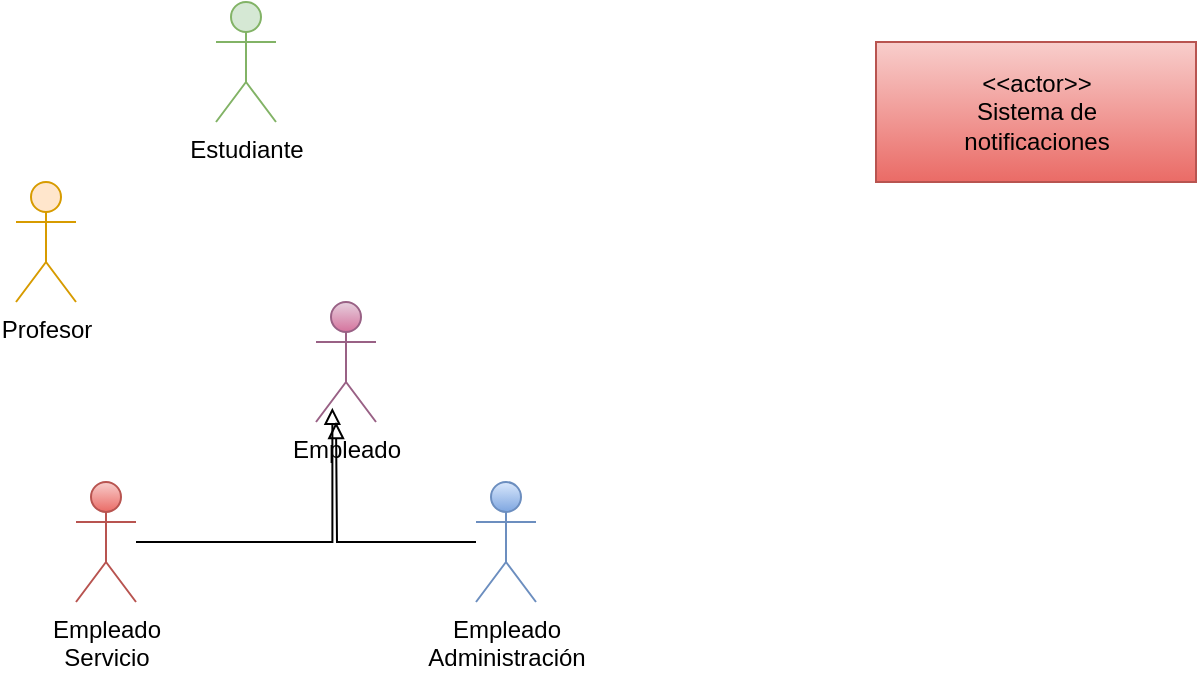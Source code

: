 <mxfile version="20.3.0" type="device" pages="3"><diagram id="e3mdmQrhqBug2cilHzv3" name="Página-1"><mxGraphModel dx="1422" dy="873" grid="1" gridSize="10" guides="1" tooltips="1" connect="1" arrows="1" fold="1" page="1" pageScale="1" pageWidth="827" pageHeight="1169" math="0" shadow="0"><root><mxCell id="0"/><mxCell id="1" parent="0"/><mxCell id="5aCNRDsz7OiOT74trN7l-1" value="Estudiante" style="shape=umlActor;verticalLabelPosition=bottom;verticalAlign=top;html=1;fillColor=#d5e8d4;strokeColor=#82b366;" parent="1" vertex="1"><mxGeometry x="160" y="130" width="30" height="60" as="geometry"/></mxCell><mxCell id="5aCNRDsz7OiOT74trN7l-2" value="Profesor" style="shape=umlActor;verticalLabelPosition=bottom;verticalAlign=top;html=1;fillColor=#ffe6cc;strokeColor=#d79b00;" parent="1" vertex="1"><mxGeometry x="60" y="220" width="30" height="60" as="geometry"/></mxCell><mxCell id="5aCNRDsz7OiOT74trN7l-3" value="Empleado" style="shape=umlActor;verticalLabelPosition=bottom;verticalAlign=top;html=1;fillColor=#e6d0de;strokeColor=#996185;gradientColor=#d5739d;" parent="1" vertex="1"><mxGeometry x="210" y="280" width="30" height="60" as="geometry"/></mxCell><mxCell id="5aCNRDsz7OiOT74trN7l-11" style="edgeStyle=orthogonalEdgeStyle;rounded=0;orthogonalLoop=1;jettySize=auto;html=1;entryX=0.273;entryY=0.882;entryDx=0;entryDy=0;entryPerimeter=0;endArrow=block;endFill=0;" parent="1" source="5aCNRDsz7OiOT74trN7l-4" target="5aCNRDsz7OiOT74trN7l-3" edge="1"><mxGeometry relative="1" as="geometry"/></mxCell><mxCell id="5aCNRDsz7OiOT74trN7l-4" value="Empleado&lt;br&gt;Servicio" style="shape=umlActor;verticalLabelPosition=bottom;verticalAlign=top;html=1;fillColor=#f8cecc;gradientColor=#ea6b66;strokeColor=#b85450;" parent="1" vertex="1"><mxGeometry x="90" y="370" width="30" height="60" as="geometry"/></mxCell><mxCell id="5aCNRDsz7OiOT74trN7l-12" style="edgeStyle=orthogonalEdgeStyle;rounded=0;orthogonalLoop=1;jettySize=auto;html=1;endArrow=block;endFill=0;" parent="1" source="5aCNRDsz7OiOT74trN7l-9" edge="1"><mxGeometry relative="1" as="geometry"><mxPoint x="220" y="340" as="targetPoint"/></mxGeometry></mxCell><mxCell id="5aCNRDsz7OiOT74trN7l-9" value="Empleado&lt;br&gt;Administración" style="shape=umlActor;verticalLabelPosition=bottom;verticalAlign=top;html=1;fillColor=#dae8fc;gradientColor=#7ea6e0;strokeColor=#6c8ebf;" parent="1" vertex="1"><mxGeometry x="290" y="370" width="30" height="60" as="geometry"/></mxCell><mxCell id="5aCNRDsz7OiOT74trN7l-10" value="&amp;lt;&amp;lt;actor&amp;gt;&amp;gt;&lt;br&gt;Sistema de &lt;br&gt;notificaciones" style="html=1;align=center;verticalAlign=middle;dashed=0;fillColor=#f8cecc;gradientColor=#ea6b66;strokeColor=#b85450;" parent="1" vertex="1"><mxGeometry x="490" y="150" width="160" height="70" as="geometry"/></mxCell></root></mxGraphModel></diagram><diagram name="casos uso" id="4E6N6Bi6_euQdh-MwSmC"><mxGraphModel dx="666" dy="415" grid="1" gridSize="10" guides="1" tooltips="1" connect="1" arrows="1" fold="1" page="1" pageScale="1" pageWidth="827" pageHeight="1169" math="0" shadow="0"><root><mxCell id="mIUSNsEf9pM1FsfDUOT8-0"/><mxCell id="mIUSNsEf9pM1FsfDUOT8-1" parent="mIUSNsEf9pM1FsfDUOT8-0"/><mxCell id="mIUSNsEf9pM1FsfDUOT8-2" value="Estudiante" style="shape=umlActor;verticalLabelPosition=bottom;verticalAlign=top;html=1;" vertex="1" parent="mIUSNsEf9pM1FsfDUOT8-1"><mxGeometry x="630" y="255" width="30" height="60" as="geometry"/></mxCell><mxCell id="mIUSNsEf9pM1FsfDUOT8-3" value="Profesor" style="shape=umlActor;verticalLabelPosition=bottom;verticalAlign=top;html=1;" vertex="1" parent="mIUSNsEf9pM1FsfDUOT8-1"><mxGeometry x="60" y="220" width="30" height="60" as="geometry"/></mxCell><mxCell id="hU88sZ7wc4EliQ9eYCmX-10" style="rounded=0;orthogonalLoop=1;jettySize=auto;html=1;endArrow=none;endFill=0;" edge="1" parent="mIUSNsEf9pM1FsfDUOT8-1" source="mIUSNsEf9pM1FsfDUOT8-4" target="hU88sZ7wc4EliQ9eYCmX-1"><mxGeometry relative="1" as="geometry"/></mxCell><mxCell id="hU88sZ7wc4EliQ9eYCmX-13" style="edgeStyle=none;rounded=0;orthogonalLoop=1;jettySize=auto;html=1;entryX=0.231;entryY=0.949;entryDx=0;entryDy=0;entryPerimeter=0;strokeWidth=1;endArrow=none;endFill=0;" edge="1" parent="mIUSNsEf9pM1FsfDUOT8-1" source="mIUSNsEf9pM1FsfDUOT8-4" target="hU88sZ7wc4EliQ9eYCmX-0"><mxGeometry relative="1" as="geometry"/></mxCell><mxCell id="hU88sZ7wc4EliQ9eYCmX-14" style="edgeStyle=none;rounded=0;orthogonalLoop=1;jettySize=auto;html=1;strokeWidth=1;endArrow=none;endFill=0;" edge="1" parent="mIUSNsEf9pM1FsfDUOT8-1" source="mIUSNsEf9pM1FsfDUOT8-4" target="hU88sZ7wc4EliQ9eYCmX-2"><mxGeometry relative="1" as="geometry"/></mxCell><mxCell id="mIUSNsEf9pM1FsfDUOT8-4" value="Empleado" style="shape=umlActor;verticalLabelPosition=bottom;verticalAlign=top;html=1;" vertex="1" parent="mIUSNsEf9pM1FsfDUOT8-1"><mxGeometry x="140" y="330" width="30" height="60" as="geometry"/></mxCell><mxCell id="mIUSNsEf9pM1FsfDUOT8-5" style="edgeStyle=orthogonalEdgeStyle;rounded=0;orthogonalLoop=1;jettySize=auto;html=1;entryX=0.273;entryY=0.882;entryDx=0;entryDy=0;entryPerimeter=0;endArrow=block;endFill=0;" edge="1" parent="mIUSNsEf9pM1FsfDUOT8-1" source="mIUSNsEf9pM1FsfDUOT8-6" target="mIUSNsEf9pM1FsfDUOT8-4"><mxGeometry relative="1" as="geometry"/></mxCell><mxCell id="mIUSNsEf9pM1FsfDUOT8-6" value="Empleado&lt;br&gt;Servicio" style="shape=umlActor;verticalLabelPosition=bottom;verticalAlign=top;html=1;" vertex="1" parent="mIUSNsEf9pM1FsfDUOT8-1"><mxGeometry x="20" y="420" width="30" height="60" as="geometry"/></mxCell><mxCell id="mIUSNsEf9pM1FsfDUOT8-7" style="edgeStyle=orthogonalEdgeStyle;rounded=0;orthogonalLoop=1;jettySize=auto;html=1;endArrow=block;endFill=0;" edge="1" parent="mIUSNsEf9pM1FsfDUOT8-1" source="mIUSNsEf9pM1FsfDUOT8-8"><mxGeometry relative="1" as="geometry"><mxPoint x="150" y="390" as="targetPoint"/></mxGeometry></mxCell><mxCell id="mIUSNsEf9pM1FsfDUOT8-8" value="Empleado&lt;br&gt;Administración" style="shape=umlActor;verticalLabelPosition=bottom;verticalAlign=top;html=1;" vertex="1" parent="mIUSNsEf9pM1FsfDUOT8-1"><mxGeometry x="220" y="420" width="30" height="60" as="geometry"/></mxCell><mxCell id="mIUSNsEf9pM1FsfDUOT8-9" value="&amp;lt;&amp;lt;actor&amp;gt;&amp;gt;&lt;br&gt;Sistema de &lt;br&gt;notificaciones" style="html=1;align=center;verticalAlign=middle;dashed=0;" vertex="1" parent="mIUSNsEf9pM1FsfDUOT8-1"><mxGeometry x="520" y="170" width="160" height="70" as="geometry"/></mxCell><mxCell id="hU88sZ7wc4EliQ9eYCmX-15" style="edgeStyle=none;rounded=0;orthogonalLoop=1;jettySize=auto;html=1;entryX=0.425;entryY=0.344;entryDx=0;entryDy=0;entryPerimeter=0;strokeWidth=1;endArrow=none;endFill=0;" edge="1" parent="mIUSNsEf9pM1FsfDUOT8-1" source="hU88sZ7wc4EliQ9eYCmX-0" target="mIUSNsEf9pM1FsfDUOT8-2"><mxGeometry relative="1" as="geometry"/></mxCell><mxCell id="hU88sZ7wc4EliQ9eYCmX-0" value="registrarse" style="ellipse;whiteSpace=wrap;html=1;" vertex="1" parent="mIUSNsEf9pM1FsfDUOT8-1"><mxGeometry x="200" y="140" width="110" height="50" as="geometry"/></mxCell><mxCell id="hU88sZ7wc4EliQ9eYCmX-16" style="edgeStyle=none;rounded=0;orthogonalLoop=1;jettySize=auto;html=1;entryX=0.5;entryY=0.5;entryDx=0;entryDy=0;entryPerimeter=0;strokeWidth=1;endArrow=none;endFill=0;" edge="1" parent="mIUSNsEf9pM1FsfDUOT8-1" source="hU88sZ7wc4EliQ9eYCmX-1" target="mIUSNsEf9pM1FsfDUOT8-2"><mxGeometry relative="1" as="geometry"/></mxCell><mxCell id="hU88sZ7wc4EliQ9eYCmX-1" value="matricularse" style="ellipse;whiteSpace=wrap;html=1;" vertex="1" parent="mIUSNsEf9pM1FsfDUOT8-1"><mxGeometry x="250" y="230" width="110" height="50" as="geometry"/></mxCell><mxCell id="hU88sZ7wc4EliQ9eYCmX-17" style="edgeStyle=none;rounded=0;orthogonalLoop=1;jettySize=auto;html=1;entryX=0.5;entryY=0.5;entryDx=0;entryDy=0;entryPerimeter=0;strokeWidth=1;endArrow=none;endFill=0;" edge="1" parent="mIUSNsEf9pM1FsfDUOT8-1" source="hU88sZ7wc4EliQ9eYCmX-2" target="mIUSNsEf9pM1FsfDUOT8-2"><mxGeometry relative="1" as="geometry"/></mxCell><mxCell id="hU88sZ7wc4EliQ9eYCmX-2" value="retirarse" style="ellipse;whiteSpace=wrap;html=1;" vertex="1" parent="mIUSNsEf9pM1FsfDUOT8-1"><mxGeometry x="320" y="300" width="110" height="50" as="geometry"/></mxCell><mxCell id="hU88sZ7wc4EliQ9eYCmX-3" value="recibe notificacion" style="ellipse;whiteSpace=wrap;html=1;" vertex="1" parent="mIUSNsEf9pM1FsfDUOT8-1"><mxGeometry x="330" y="360" width="110" height="50" as="geometry"/></mxCell><mxCell id="hU88sZ7wc4EliQ9eYCmX-4" value="emite certificado" style="ellipse;whiteSpace=wrap;html=1;" vertex="1" parent="mIUSNsEf9pM1FsfDUOT8-1"><mxGeometry x="340" y="420" width="110" height="50" as="geometry"/></mxCell><mxCell id="hU88sZ7wc4EliQ9eYCmX-5" value="administra datos &lt;br&gt;estudiante" style="ellipse;whiteSpace=wrap;html=1;" vertex="1" parent="mIUSNsEf9pM1FsfDUOT8-1"><mxGeometry x="470" y="260" width="110" height="50" as="geometry"/></mxCell><mxCell id="hU88sZ7wc4EliQ9eYCmX-6" value="emite certifcado" style="ellipse;whiteSpace=wrap;html=1;" vertex="1" parent="mIUSNsEf9pM1FsfDUOT8-1"><mxGeometry x="480" y="320" width="110" height="50" as="geometry"/></mxCell><mxCell id="hU88sZ7wc4EliQ9eYCmX-7" value="emite informacion" style="ellipse;whiteSpace=wrap;html=1;" vertex="1" parent="mIUSNsEf9pM1FsfDUOT8-1"><mxGeometry x="510" y="390" width="110" height="50" as="geometry"/></mxCell><mxCell id="hU88sZ7wc4EliQ9eYCmX-8" value="crfear curso" style="ellipse;whiteSpace=wrap;html=1;" vertex="1" parent="mIUSNsEf9pM1FsfDUOT8-1"><mxGeometry x="520" y="450" width="110" height="50" as="geometry"/></mxCell><mxCell id="hU88sZ7wc4EliQ9eYCmX-9" value="reservar sala conferencia" style="ellipse;whiteSpace=wrap;html=1;" vertex="1" parent="mIUSNsEf9pM1FsfDUOT8-1"><mxGeometry x="520" y="510" width="110" height="50" as="geometry"/></mxCell></root></mxGraphModel></diagram><diagram name="releciones" id="XKB1xR-y-_97KtxSvF_8"><mxGraphModel dx="666" dy="415" grid="1" gridSize="10" guides="1" tooltips="1" connect="1" arrows="1" fold="1" page="1" pageScale="1" pageWidth="827" pageHeight="1169" math="0" shadow="0"><root><mxCell id="AcWYAbj7818jmFN0eI4t-0"/><mxCell id="AcWYAbj7818jmFN0eI4t-1" parent="AcWYAbj7818jmFN0eI4t-0"/><mxCell id="YReMoXyiiRGgBMGk1YcR-2" style="edgeStyle=none;rounded=0;orthogonalLoop=1;jettySize=auto;html=1;strokeWidth=1;endArrow=none;endFill=0;" edge="1" parent="AcWYAbj7818jmFN0eI4t-1" source="AcWYAbj7818jmFN0eI4t-3" target="AcWYAbj7818jmFN0eI4t-23"><mxGeometry relative="1" as="geometry"/></mxCell><mxCell id="AcWYAbj7818jmFN0eI4t-3" value="Profesor" style="shape=umlActor;verticalLabelPosition=bottom;verticalAlign=top;html=1;" vertex="1" parent="AcWYAbj7818jmFN0eI4t-1"><mxGeometry x="50" y="420" width="30" height="60" as="geometry"/></mxCell><mxCell id="YReMoXyiiRGgBMGk1YcR-16" style="edgeStyle=none;rounded=0;orthogonalLoop=1;jettySize=auto;html=1;entryX=0;entryY=0.5;entryDx=0;entryDy=0;strokeWidth=1;endArrow=none;endFill=0;" edge="1" parent="AcWYAbj7818jmFN0eI4t-1" source="AcWYAbj7818jmFN0eI4t-7" target="AcWYAbj7818jmFN0eI4t-22"><mxGeometry relative="1" as="geometry"/></mxCell><mxCell id="AcWYAbj7818jmFN0eI4t-7" value="Empleado" style="shape=umlActor;verticalLabelPosition=bottom;verticalAlign=top;html=1;" vertex="1" parent="AcWYAbj7818jmFN0eI4t-1"><mxGeometry x="90" y="60" width="30" height="60" as="geometry"/></mxCell><mxCell id="AcWYAbj7818jmFN0eI4t-8" style="rounded=0;orthogonalLoop=1;jettySize=auto;html=1;entryX=0.788;entryY=0.791;entryDx=0;entryDy=0;entryPerimeter=0;endArrow=block;endFill=0;" edge="1" parent="AcWYAbj7818jmFN0eI4t-1" source="AcWYAbj7818jmFN0eI4t-9" target="AcWYAbj7818jmFN0eI4t-7"><mxGeometry relative="1" as="geometry"/></mxCell><mxCell id="YReMoXyiiRGgBMGk1YcR-3" style="edgeStyle=none;rounded=0;orthogonalLoop=1;jettySize=auto;html=1;entryX=0;entryY=1;entryDx=0;entryDy=0;strokeWidth=1;endArrow=none;endFill=0;" edge="1" parent="AcWYAbj7818jmFN0eI4t-1" source="AcWYAbj7818jmFN0eI4t-9" target="AcWYAbj7818jmFN0eI4t-21"><mxGeometry relative="1" as="geometry"/></mxCell><mxCell id="AcWYAbj7818jmFN0eI4t-9" value="Empleado&lt;br&gt;Servicio" style="shape=umlActor;verticalLabelPosition=bottom;verticalAlign=top;html=1;" vertex="1" parent="AcWYAbj7818jmFN0eI4t-1"><mxGeometry x="150" y="140" width="30" height="60" as="geometry"/></mxCell><mxCell id="AcWYAbj7818jmFN0eI4t-10" style="rounded=0;orthogonalLoop=1;jettySize=auto;html=1;endArrow=block;endFill=0;entryX=0.273;entryY=0.897;entryDx=0;entryDy=0;entryPerimeter=0;" edge="1" parent="AcWYAbj7818jmFN0eI4t-1" source="AcWYAbj7818jmFN0eI4t-11" target="AcWYAbj7818jmFN0eI4t-7"><mxGeometry relative="1" as="geometry"><mxPoint x="150" y="390" as="targetPoint"/></mxGeometry></mxCell><mxCell id="YReMoXyiiRGgBMGk1YcR-13" style="edgeStyle=none;rounded=0;orthogonalLoop=1;jettySize=auto;html=1;entryX=0;entryY=0.5;entryDx=0;entryDy=0;strokeWidth=1;endArrow=none;endFill=0;" edge="1" parent="AcWYAbj7818jmFN0eI4t-1" source="AcWYAbj7818jmFN0eI4t-11" target="AcWYAbj7818jmFN0eI4t-24"><mxGeometry relative="1" as="geometry"/></mxCell><mxCell id="YReMoXyiiRGgBMGk1YcR-18" style="edgeStyle=none;rounded=0;orthogonalLoop=1;jettySize=auto;html=1;entryX=0;entryY=0.5;entryDx=0;entryDy=0;strokeWidth=1;endArrow=none;endFill=0;" edge="1" parent="AcWYAbj7818jmFN0eI4t-1" source="AcWYAbj7818jmFN0eI4t-11" target="YReMoXyiiRGgBMGk1YcR-17"><mxGeometry relative="1" as="geometry"/></mxCell><mxCell id="AcWYAbj7818jmFN0eI4t-11" value="Empleado&lt;br&gt;Administración" style="shape=umlActor;verticalLabelPosition=bottom;verticalAlign=top;html=1;" vertex="1" parent="AcWYAbj7818jmFN0eI4t-1"><mxGeometry x="50" y="290" width="30" height="60" as="geometry"/></mxCell><mxCell id="YReMoXyiiRGgBMGk1YcR-6" style="edgeStyle=none;rounded=0;orthogonalLoop=1;jettySize=auto;html=1;strokeWidth=1;endArrow=classic;endFill=0;" edge="1" parent="AcWYAbj7818jmFN0eI4t-1" source="AcWYAbj7818jmFN0eI4t-14" target="AcWYAbj7818jmFN0eI4t-21"><mxGeometry relative="1" as="geometry"/></mxCell><mxCell id="YReMoXyiiRGgBMGk1YcR-10" value="&amp;lt;&amp;lt;include&amp;gt;&amp;gt;" style="edgeStyle=none;rounded=0;orthogonalLoop=1;jettySize=auto;html=1;strokeWidth=1;endArrow=open;endFill=0;dashed=1;" edge="1" parent="AcWYAbj7818jmFN0eI4t-1" source="AcWYAbj7818jmFN0eI4t-14" target="AcWYAbj7818jmFN0eI4t-16"><mxGeometry relative="1" as="geometry"/></mxCell><mxCell id="AcWYAbj7818jmFN0eI4t-14" value="registrarse" style="ellipse;whiteSpace=wrap;html=1;" vertex="1" parent="AcWYAbj7818jmFN0eI4t-1"><mxGeometry x="560" y="150" width="110" height="50" as="geometry"/></mxCell><mxCell id="YReMoXyiiRGgBMGk1YcR-5" style="edgeStyle=none;rounded=0;orthogonalLoop=1;jettySize=auto;html=1;strokeWidth=1;endArrow=classic;endFill=0;" edge="1" parent="AcWYAbj7818jmFN0eI4t-1" source="AcWYAbj7818jmFN0eI4t-16" target="AcWYAbj7818jmFN0eI4t-21"><mxGeometry relative="1" as="geometry"/></mxCell><mxCell id="AcWYAbj7818jmFN0eI4t-16" value="matricularse" style="ellipse;whiteSpace=wrap;html=1;" vertex="1" parent="AcWYAbj7818jmFN0eI4t-1"><mxGeometry x="370" y="215" width="110" height="50" as="geometry"/></mxCell><mxCell id="YReMoXyiiRGgBMGk1YcR-4" style="edgeStyle=none;rounded=0;orthogonalLoop=1;jettySize=auto;html=1;strokeWidth=1;endArrow=classic;endFill=0;" edge="1" parent="AcWYAbj7818jmFN0eI4t-1" source="AcWYAbj7818jmFN0eI4t-18" target="AcWYAbj7818jmFN0eI4t-21"><mxGeometry relative="1" as="geometry"/></mxCell><mxCell id="AcWYAbj7818jmFN0eI4t-18" value="retirarse" style="ellipse;whiteSpace=wrap;html=1;" vertex="1" parent="AcWYAbj7818jmFN0eI4t-1"><mxGeometry x="240" y="215" width="110" height="50" as="geometry"/></mxCell><mxCell id="AcWYAbj7818jmFN0eI4t-21" value="{abstract}&lt;br&gt;administra datos &lt;br&gt;estudiante" style="ellipse;whiteSpace=wrap;html=1;" vertex="1" parent="AcWYAbj7818jmFN0eI4t-1"><mxGeometry x="330" y="120" width="110" height="50" as="geometry"/></mxCell><mxCell id="AcWYAbj7818jmFN0eI4t-22" value="emite informacion estudiante" style="ellipse;whiteSpace=wrap;html=1;" vertex="1" parent="AcWYAbj7818jmFN0eI4t-1"><mxGeometry x="340" y="60" width="110" height="50" as="geometry"/></mxCell><mxCell id="AcWYAbj7818jmFN0eI4t-23" value="envia informacion&lt;br&gt;califcaciones" style="ellipse;whiteSpace=wrap;html=1;" vertex="1" parent="AcWYAbj7818jmFN0eI4t-1"><mxGeometry x="290" y="425" width="110" height="50" as="geometry"/></mxCell><mxCell id="YReMoXyiiRGgBMGk1YcR-21" value="&amp;lt;&amp;lt;extends&amp;gt;&amp;gt;" style="edgeStyle=none;rounded=0;orthogonalLoop=1;jettySize=auto;html=1;entryX=0.5;entryY=0;entryDx=0;entryDy=0;strokeWidth=1;endArrow=none;endFill=0;dashed=1;startArrow=open;startFill=0;" edge="1" parent="AcWYAbj7818jmFN0eI4t-1" source="AcWYAbj7818jmFN0eI4t-24" target="AcWYAbj7818jmFN0eI4t-25"><mxGeometry relative="1" as="geometry"/></mxCell><mxCell id="AcWYAbj7818jmFN0eI4t-24" value="crear curso" style="ellipse;whiteSpace=wrap;html=1;" vertex="1" parent="AcWYAbj7818jmFN0eI4t-1"><mxGeometry x="450" y="340" width="110" height="50" as="geometry"/></mxCell><mxCell id="AcWYAbj7818jmFN0eI4t-25" value="reservar sala conferencia" style="ellipse;whiteSpace=wrap;html=1;" vertex="1" parent="AcWYAbj7818jmFN0eI4t-1"><mxGeometry x="440" y="430" width="110" height="50" as="geometry"/></mxCell><mxCell id="YReMoXyiiRGgBMGk1YcR-17" value="emitir certificado" style="ellipse;whiteSpace=wrap;html=1;" vertex="1" parent="AcWYAbj7818jmFN0eI4t-1"><mxGeometry x="440" y="280" width="110" height="50" as="geometry"/></mxCell><mxCell id="YReMoXyiiRGgBMGk1YcR-23" value="oficinna esrudiante" style="shape=umlFrame;whiteSpace=wrap;html=1;" vertex="1" parent="AcWYAbj7818jmFN0eI4t-1"><mxGeometry x="210" y="45" width="480" height="445" as="geometry"/></mxCell></root></mxGraphModel></diagram></mxfile>